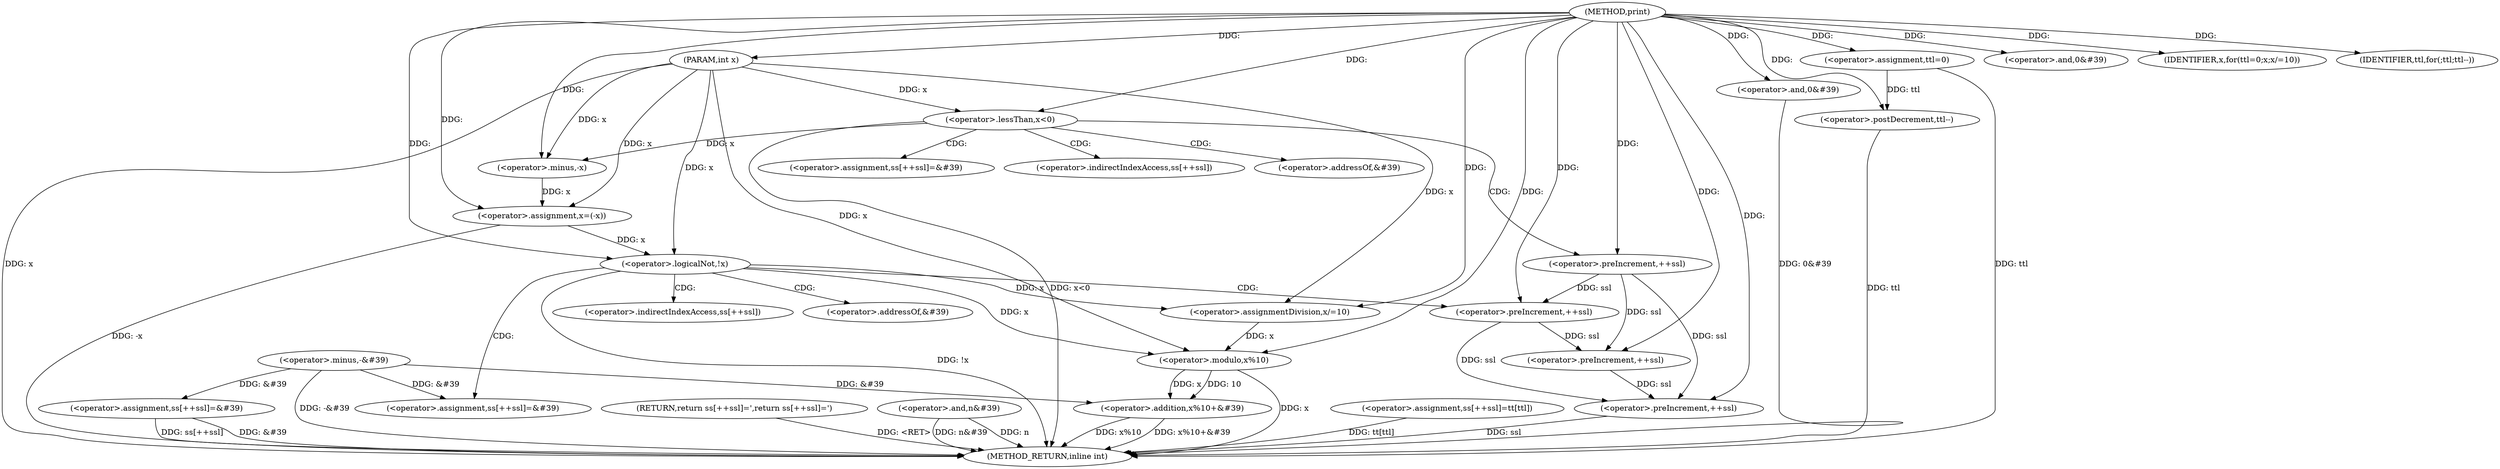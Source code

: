 digraph "print" {  
"1000277" [label = "(METHOD,print)" ]
"1000351" [label = "(METHOD_RETURN,inline int)" ]
"1000278" [label = "(PARAM,int x)" ]
"1000291" [label = "(<operator>.minus,-&#39)" ]
"1000294" [label = "(<operator>.assignment,x=(-x))" ]
"1000308" [label = "(<operator>.and,0&#39)" ]
"1000319" [label = "(<operator>.addition,x%10+&#39)" ]
"1000325" [label = "(<operator>.and,0&#39)" ]
"1000340" [label = "(RETURN,return ss[++ssl]=&#39;,return ss[++ssl]=&#39;)" ]
"1000348" [label = "(<operator>.and,n&#39)" ]
"1000281" [label = "(<operator>.lessThan,x<0)" ]
"1000284" [label = "(<operator>.assignment,ss[++ssl]=&#39)" ]
"1000299" [label = "(<operator>.logicalNot,!x)" ]
"1000301" [label = "(<operator>.assignment,ss[++ssl]=&#39)" ]
"1000312" [label = "(<operator>.assignment,ttl=0)" ]
"1000315" [label = "(IDENTIFIER,x,for(ttl=0;x;x/=10))" ]
"1000316" [label = "(<operator>.assignmentDivision,x/=10)" ]
"1000329" [label = "(IDENTIFIER,ttl,for(;ttl;ttl--))" ]
"1000330" [label = "(<operator>.postDecrement,ttl--)" ]
"1000332" [label = "(<operator>.assignment,ss[++ssl]=tt[ttl])" ]
"1000341" [label = "(<operator>.assignment,ss[++ssl]=&#39)" ]
"1000296" [label = "(<operator>.minus,-x)" ]
"1000320" [label = "(<operator>.modulo,x%10)" ]
"1000287" [label = "(<operator>.preIncrement,++ssl)" ]
"1000304" [label = "(<operator>.preIncrement,++ssl)" ]
"1000335" [label = "(<operator>.preIncrement,++ssl)" ]
"1000344" [label = "(<operator>.preIncrement,++ssl)" ]
"1000285" [label = "(<operator>.indirectIndexAccess,ss[++ssl])" ]
"1000289" [label = "(<operator>.addressOf,&#39)" ]
"1000302" [label = "(<operator>.indirectIndexAccess,ss[++ssl])" ]
"1000306" [label = "(<operator>.addressOf,&#39)" ]
  "1000278" -> "1000351"  [ label = "DDG: x"] 
  "1000281" -> "1000351"  [ label = "DDG: x<0"] 
  "1000291" -> "1000351"  [ label = "DDG: -&#39"] 
  "1000294" -> "1000351"  [ label = "DDG: -x"] 
  "1000299" -> "1000351"  [ label = "DDG: !x"] 
  "1000312" -> "1000351"  [ label = "DDG: ttl"] 
  "1000320" -> "1000351"  [ label = "DDG: x"] 
  "1000319" -> "1000351"  [ label = "DDG: x%10"] 
  "1000319" -> "1000351"  [ label = "DDG: x%10+&#39"] 
  "1000325" -> "1000351"  [ label = "DDG: 0&#39"] 
  "1000344" -> "1000351"  [ label = "DDG: ssl"] 
  "1000341" -> "1000351"  [ label = "DDG: ss[++ssl]"] 
  "1000341" -> "1000351"  [ label = "DDG: &#39"] 
  "1000332" -> "1000351"  [ label = "DDG: tt[ttl]"] 
  "1000330" -> "1000351"  [ label = "DDG: ttl"] 
  "1000348" -> "1000351"  [ label = "DDG: n&#39"] 
  "1000340" -> "1000351"  [ label = "DDG: <RET>"] 
  "1000348" -> "1000351"  [ label = "DDG: n"] 
  "1000277" -> "1000278"  [ label = "DDG: "] 
  "1000296" -> "1000294"  [ label = "DDG: x"] 
  "1000320" -> "1000319"  [ label = "DDG: x"] 
  "1000320" -> "1000319"  [ label = "DDG: 10"] 
  "1000291" -> "1000319"  [ label = "DDG: &#39"] 
  "1000278" -> "1000294"  [ label = "DDG: x"] 
  "1000277" -> "1000294"  [ label = "DDG: "] 
  "1000291" -> "1000301"  [ label = "DDG: &#39"] 
  "1000277" -> "1000308"  [ label = "DDG: "] 
  "1000277" -> "1000312"  [ label = "DDG: "] 
  "1000277" -> "1000315"  [ label = "DDG: "] 
  "1000277" -> "1000316"  [ label = "DDG: "] 
  "1000277" -> "1000325"  [ label = "DDG: "] 
  "1000277" -> "1000329"  [ label = "DDG: "] 
  "1000291" -> "1000341"  [ label = "DDG: &#39"] 
  "1000278" -> "1000281"  [ label = "DDG: x"] 
  "1000277" -> "1000281"  [ label = "DDG: "] 
  "1000281" -> "1000296"  [ label = "DDG: x"] 
  "1000278" -> "1000296"  [ label = "DDG: x"] 
  "1000277" -> "1000296"  [ label = "DDG: "] 
  "1000294" -> "1000299"  [ label = "DDG: x"] 
  "1000278" -> "1000299"  [ label = "DDG: x"] 
  "1000277" -> "1000299"  [ label = "DDG: "] 
  "1000299" -> "1000316"  [ label = "DDG: x"] 
  "1000278" -> "1000316"  [ label = "DDG: x"] 
  "1000299" -> "1000320"  [ label = "DDG: x"] 
  "1000316" -> "1000320"  [ label = "DDG: x"] 
  "1000278" -> "1000320"  [ label = "DDG: x"] 
  "1000277" -> "1000320"  [ label = "DDG: "] 
  "1000312" -> "1000330"  [ label = "DDG: ttl"] 
  "1000277" -> "1000330"  [ label = "DDG: "] 
  "1000277" -> "1000287"  [ label = "DDG: "] 
  "1000287" -> "1000304"  [ label = "DDG: ssl"] 
  "1000277" -> "1000304"  [ label = "DDG: "] 
  "1000287" -> "1000335"  [ label = "DDG: ssl"] 
  "1000304" -> "1000335"  [ label = "DDG: ssl"] 
  "1000277" -> "1000335"  [ label = "DDG: "] 
  "1000287" -> "1000344"  [ label = "DDG: ssl"] 
  "1000304" -> "1000344"  [ label = "DDG: ssl"] 
  "1000335" -> "1000344"  [ label = "DDG: ssl"] 
  "1000277" -> "1000344"  [ label = "DDG: "] 
  "1000281" -> "1000285"  [ label = "CDG: "] 
  "1000281" -> "1000284"  [ label = "CDG: "] 
  "1000281" -> "1000289"  [ label = "CDG: "] 
  "1000281" -> "1000287"  [ label = "CDG: "] 
  "1000299" -> "1000304"  [ label = "CDG: "] 
  "1000299" -> "1000301"  [ label = "CDG: "] 
  "1000299" -> "1000302"  [ label = "CDG: "] 
  "1000299" -> "1000306"  [ label = "CDG: "] 
}
